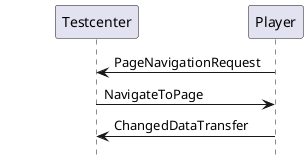 @startuml
skinparam ParticipantPadding 50
hide footbox

Testcenter <- Player: PageNavigationRequest
Testcenter -> Player: NavigateToPage
Testcenter <- Player: ChangedDataTransfer

@enduml